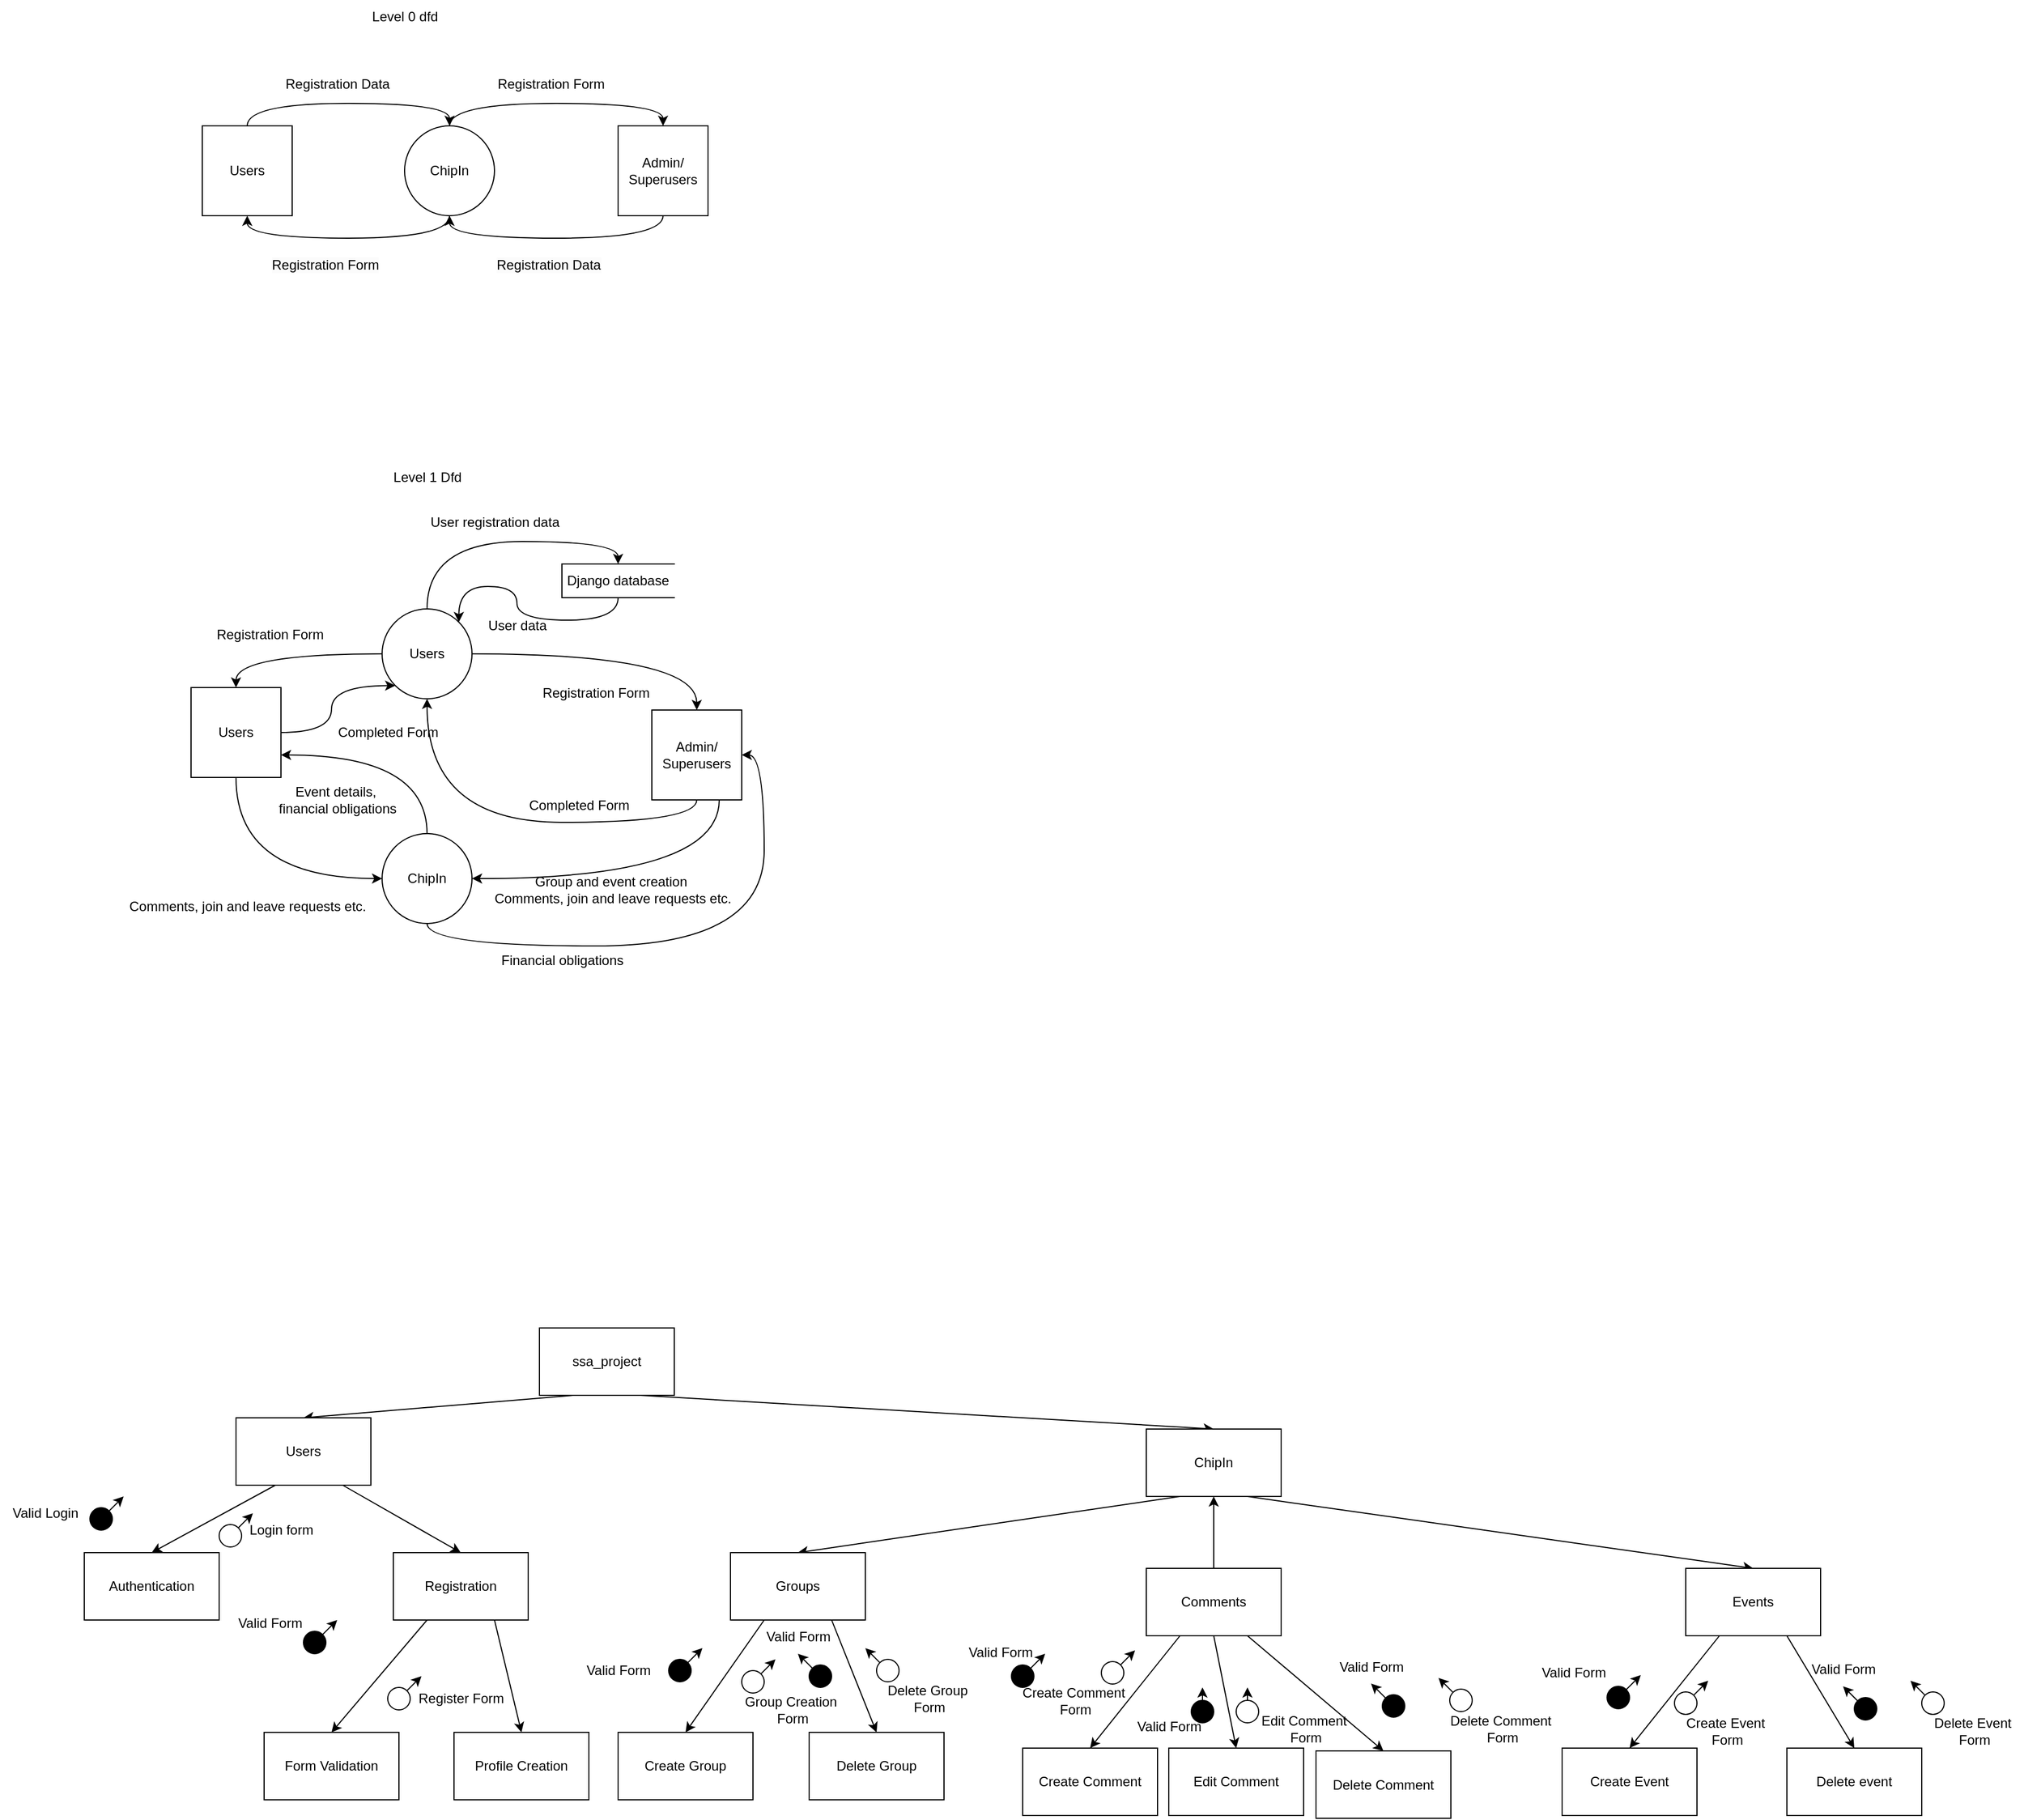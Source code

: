 <mxfile version="25.0.3">
  <diagram name="Page-1" id="mh5TE8xjFXt6lnArwRFl">
    <mxGraphModel dx="1908" dy="1236" grid="1" gridSize="10" guides="1" tooltips="1" connect="1" arrows="1" fold="1" page="1" pageScale="1" pageWidth="827" pageHeight="1169" math="0" shadow="0">
      <root>
        <mxCell id="0" />
        <mxCell id="1" parent="0" />
        <mxCell id="7SMq2916jZ5UGOuTQCkU-4" style="edgeStyle=orthogonalEdgeStyle;rounded=0;orthogonalLoop=1;jettySize=auto;html=1;exitX=0.5;exitY=0;exitDx=0;exitDy=0;entryX=0.5;entryY=0;entryDx=0;entryDy=0;curved=1;" parent="1" source="7SMq2916jZ5UGOuTQCkU-1" target="7SMq2916jZ5UGOuTQCkU-3" edge="1">
          <mxGeometry relative="1" as="geometry" />
        </mxCell>
        <mxCell id="7SMq2916jZ5UGOuTQCkU-10" style="edgeStyle=orthogonalEdgeStyle;rounded=0;orthogonalLoop=1;jettySize=auto;html=1;entryX=0.5;entryY=0;entryDx=0;entryDy=0;curved=1;exitX=0.5;exitY=0;exitDx=0;exitDy=0;" parent="1" source="7SMq2916jZ5UGOuTQCkU-2" target="7SMq2916jZ5UGOuTQCkU-1" edge="1">
          <mxGeometry relative="1" as="geometry">
            <mxPoint x="210" y="210" as="sourcePoint" />
          </mxGeometry>
        </mxCell>
        <mxCell id="7SMq2916jZ5UGOuTQCkU-1" value="ChipIn" style="ellipse;whiteSpace=wrap;html=1;aspect=fixed;" parent="1" vertex="1">
          <mxGeometry x="370" y="250" width="80" height="80" as="geometry" />
        </mxCell>
        <mxCell id="7SMq2916jZ5UGOuTQCkU-2" value="Users" style="whiteSpace=wrap;html=1;aspect=fixed;" parent="1" vertex="1">
          <mxGeometry x="190" y="250" width="80" height="80" as="geometry" />
        </mxCell>
        <mxCell id="7SMq2916jZ5UGOuTQCkU-3" value="Admin/&lt;div&gt;Superusers&lt;/div&gt;" style="whiteSpace=wrap;html=1;aspect=fixed;" parent="1" vertex="1">
          <mxGeometry x="560" y="250" width="80" height="80" as="geometry" />
        </mxCell>
        <mxCell id="7SMq2916jZ5UGOuTQCkU-7" style="edgeStyle=orthogonalEdgeStyle;rounded=0;orthogonalLoop=1;jettySize=auto;html=1;exitX=0.5;exitY=1;exitDx=0;exitDy=0;entryX=0.5;entryY=1;entryDx=0;entryDy=0;curved=1;" parent="1" source="7SMq2916jZ5UGOuTQCkU-3" target="7SMq2916jZ5UGOuTQCkU-1" edge="1">
          <mxGeometry relative="1" as="geometry">
            <mxPoint x="420" y="380" as="sourcePoint" />
            <mxPoint x="610" y="380" as="targetPoint" />
          </mxGeometry>
        </mxCell>
        <mxCell id="7SMq2916jZ5UGOuTQCkU-12" style="edgeStyle=orthogonalEdgeStyle;rounded=0;orthogonalLoop=1;jettySize=auto;html=1;exitX=0.5;exitY=1;exitDx=0;exitDy=0;entryX=0.5;entryY=1;entryDx=0;entryDy=0;curved=1;" parent="1" source="7SMq2916jZ5UGOuTQCkU-1" target="7SMq2916jZ5UGOuTQCkU-2" edge="1">
          <mxGeometry relative="1" as="geometry">
            <mxPoint x="430" y="390" as="sourcePoint" />
            <mxPoint x="250" y="390" as="targetPoint" />
          </mxGeometry>
        </mxCell>
        <mxCell id="7SMq2916jZ5UGOuTQCkU-13" value="Registration Data" style="text;html=1;align=center;verticalAlign=middle;resizable=0;points=[];autosize=1;strokeColor=none;fillColor=none;" parent="1" vertex="1">
          <mxGeometry x="250" y="198" width="120" height="30" as="geometry" />
        </mxCell>
        <mxCell id="7SMq2916jZ5UGOuTQCkU-14" value="&lt;span style=&quot;color: rgb(0, 0, 0); font-family: Helvetica; font-size: 12px; font-style: normal; font-variant-ligatures: normal; font-variant-caps: normal; font-weight: 400; letter-spacing: normal; orphans: 2; text-align: center; text-indent: 0px; text-transform: none; widows: 2; word-spacing: 0px; -webkit-text-stroke-width: 0px; white-space: nowrap; background-color: rgb(251, 251, 251); text-decoration-thickness: initial; text-decoration-style: initial; text-decoration-color: initial; display: inline !important; float: none;&quot;&gt;Registration Data&lt;/span&gt;" style="text;whiteSpace=wrap;html=1;" parent="1" vertex="1">
          <mxGeometry x="450" y="360" width="130" height="40" as="geometry" />
        </mxCell>
        <mxCell id="7SMq2916jZ5UGOuTQCkU-15" value="Registration Form" style="text;html=1;align=center;verticalAlign=middle;resizable=0;points=[];autosize=1;strokeColor=none;fillColor=none;" parent="1" vertex="1">
          <mxGeometry x="440" y="198" width="120" height="30" as="geometry" />
        </mxCell>
        <mxCell id="7SMq2916jZ5UGOuTQCkU-16" value="&lt;span style=&quot;color: rgb(0, 0, 0); font-family: Helvetica; font-size: 12px; font-style: normal; font-variant-ligatures: normal; font-variant-caps: normal; font-weight: 400; letter-spacing: normal; orphans: 2; text-align: center; text-indent: 0px; text-transform: none; widows: 2; word-spacing: 0px; -webkit-text-stroke-width: 0px; white-space: nowrap; background-color: rgb(251, 251, 251); text-decoration-thickness: initial; text-decoration-style: initial; text-decoration-color: initial; display: inline !important; float: none;&quot;&gt;Registration Form&lt;/span&gt;" style="text;whiteSpace=wrap;html=1;" parent="1" vertex="1">
          <mxGeometry x="250" y="360" width="130" height="40" as="geometry" />
        </mxCell>
        <mxCell id="7SMq2916jZ5UGOuTQCkU-46" style="edgeStyle=orthogonalEdgeStyle;rounded=0;orthogonalLoop=1;jettySize=auto;html=1;exitX=0.5;exitY=0;exitDx=0;exitDy=0;entryX=1;entryY=0.75;entryDx=0;entryDy=0;curved=1;" parent="1" source="7SMq2916jZ5UGOuTQCkU-19" target="7SMq2916jZ5UGOuTQCkU-29" edge="1">
          <mxGeometry relative="1" as="geometry" />
        </mxCell>
        <mxCell id="7SMq2916jZ5UGOuTQCkU-50" style="edgeStyle=orthogonalEdgeStyle;rounded=0;orthogonalLoop=1;jettySize=auto;html=1;exitX=0.5;exitY=1;exitDx=0;exitDy=0;entryX=1;entryY=0.5;entryDx=0;entryDy=0;curved=1;" parent="1" source="7SMq2916jZ5UGOuTQCkU-19" target="7SMq2916jZ5UGOuTQCkU-30" edge="1">
          <mxGeometry relative="1" as="geometry" />
        </mxCell>
        <mxCell id="7SMq2916jZ5UGOuTQCkU-19" value="ChipIn" style="ellipse;whiteSpace=wrap;html=1;aspect=fixed;" parent="1" vertex="1">
          <mxGeometry x="350" y="880" width="80" height="80" as="geometry" />
        </mxCell>
        <mxCell id="7SMq2916jZ5UGOuTQCkU-32" style="edgeStyle=orthogonalEdgeStyle;rounded=0;orthogonalLoop=1;jettySize=auto;html=1;exitX=0.5;exitY=0;exitDx=0;exitDy=0;entryX=0.5;entryY=0;entryDx=0;entryDy=0;curved=1;" parent="1" source="7SMq2916jZ5UGOuTQCkU-28" target="7SMq2916jZ5UGOuTQCkU-31" edge="1">
          <mxGeometry relative="1" as="geometry" />
        </mxCell>
        <mxCell id="7SMq2916jZ5UGOuTQCkU-36" style="edgeStyle=orthogonalEdgeStyle;rounded=0;orthogonalLoop=1;jettySize=auto;html=1;exitX=0;exitY=0.5;exitDx=0;exitDy=0;entryX=0.5;entryY=0;entryDx=0;entryDy=0;curved=1;" parent="1" source="7SMq2916jZ5UGOuTQCkU-28" target="7SMq2916jZ5UGOuTQCkU-29" edge="1">
          <mxGeometry relative="1" as="geometry" />
        </mxCell>
        <mxCell id="7SMq2916jZ5UGOuTQCkU-28" value="Users" style="ellipse;whiteSpace=wrap;html=1;aspect=fixed;" parent="1" vertex="1">
          <mxGeometry x="350" y="680" width="80" height="80" as="geometry" />
        </mxCell>
        <mxCell id="7SMq2916jZ5UGOuTQCkU-38" style="edgeStyle=orthogonalEdgeStyle;rounded=0;orthogonalLoop=1;jettySize=auto;html=1;exitX=1;exitY=0.5;exitDx=0;exitDy=0;entryX=0;entryY=1;entryDx=0;entryDy=0;curved=1;" parent="1" source="7SMq2916jZ5UGOuTQCkU-29" target="7SMq2916jZ5UGOuTQCkU-28" edge="1">
          <mxGeometry relative="1" as="geometry" />
        </mxCell>
        <mxCell id="7SMq2916jZ5UGOuTQCkU-45" style="edgeStyle=orthogonalEdgeStyle;rounded=0;orthogonalLoop=1;jettySize=auto;html=1;exitX=0.5;exitY=1;exitDx=0;exitDy=0;entryX=0;entryY=0.5;entryDx=0;entryDy=0;curved=1;" parent="1" source="7SMq2916jZ5UGOuTQCkU-29" target="7SMq2916jZ5UGOuTQCkU-19" edge="1">
          <mxGeometry relative="1" as="geometry" />
        </mxCell>
        <mxCell id="7SMq2916jZ5UGOuTQCkU-29" value="Users" style="whiteSpace=wrap;html=1;aspect=fixed;" parent="1" vertex="1">
          <mxGeometry x="180" y="750" width="80" height="80" as="geometry" />
        </mxCell>
        <mxCell id="7SMq2916jZ5UGOuTQCkU-49" style="edgeStyle=orthogonalEdgeStyle;rounded=0;orthogonalLoop=1;jettySize=auto;html=1;exitX=0.75;exitY=1;exitDx=0;exitDy=0;entryX=1;entryY=0.5;entryDx=0;entryDy=0;curved=1;" parent="1" source="7SMq2916jZ5UGOuTQCkU-30" target="7SMq2916jZ5UGOuTQCkU-19" edge="1">
          <mxGeometry relative="1" as="geometry" />
        </mxCell>
        <mxCell id="7SMq2916jZ5UGOuTQCkU-30" value="Admin/&lt;div&gt;Superusers&lt;/div&gt;" style="whiteSpace=wrap;html=1;aspect=fixed;" parent="1" vertex="1">
          <mxGeometry x="590" y="770" width="80" height="80" as="geometry" />
        </mxCell>
        <mxCell id="7SMq2916jZ5UGOuTQCkU-33" style="edgeStyle=orthogonalEdgeStyle;rounded=0;orthogonalLoop=1;jettySize=auto;html=1;exitX=0.5;exitY=1;exitDx=0;exitDy=0;entryX=1;entryY=0;entryDx=0;entryDy=0;curved=1;" parent="1" source="7SMq2916jZ5UGOuTQCkU-31" target="7SMq2916jZ5UGOuTQCkU-28" edge="1">
          <mxGeometry relative="1" as="geometry" />
        </mxCell>
        <mxCell id="7SMq2916jZ5UGOuTQCkU-31" value="Django database" style="html=1;dashed=0;whiteSpace=wrap;shape=partialRectangle;right=0;" parent="1" vertex="1">
          <mxGeometry x="510" y="640" width="100" height="30" as="geometry" />
        </mxCell>
        <mxCell id="7SMq2916jZ5UGOuTQCkU-34" value="User data" style="text;html=1;align=center;verticalAlign=middle;resizable=0;points=[];autosize=1;strokeColor=none;fillColor=none;" parent="1" vertex="1">
          <mxGeometry x="430" y="680" width="80" height="30" as="geometry" />
        </mxCell>
        <mxCell id="7SMq2916jZ5UGOuTQCkU-35" value="User registration data" style="text;html=1;align=center;verticalAlign=middle;resizable=0;points=[];autosize=1;strokeColor=none;fillColor=none;" parent="1" vertex="1">
          <mxGeometry x="380" y="588" width="140" height="30" as="geometry" />
        </mxCell>
        <mxCell id="7SMq2916jZ5UGOuTQCkU-37" value="Registration Form" style="text;html=1;align=center;verticalAlign=middle;resizable=0;points=[];autosize=1;strokeColor=none;fillColor=none;" parent="1" vertex="1">
          <mxGeometry x="190" y="688" width="120" height="30" as="geometry" />
        </mxCell>
        <mxCell id="7SMq2916jZ5UGOuTQCkU-39" value="Completed Form" style="text;html=1;align=center;verticalAlign=middle;resizable=0;points=[];autosize=1;strokeColor=none;fillColor=none;" parent="1" vertex="1">
          <mxGeometry x="300" y="775" width="110" height="30" as="geometry" />
        </mxCell>
        <mxCell id="7SMq2916jZ5UGOuTQCkU-40" style="edgeStyle=orthogonalEdgeStyle;rounded=0;orthogonalLoop=1;jettySize=auto;html=1;entryX=0.5;entryY=0;entryDx=0;entryDy=0;curved=1;exitX=1;exitY=0.5;exitDx=0;exitDy=0;" parent="1" source="7SMq2916jZ5UGOuTQCkU-28" target="7SMq2916jZ5UGOuTQCkU-30" edge="1">
          <mxGeometry relative="1" as="geometry">
            <mxPoint x="600" y="700" as="sourcePoint" />
            <mxPoint x="460" y="785.5" as="targetPoint" />
          </mxGeometry>
        </mxCell>
        <mxCell id="7SMq2916jZ5UGOuTQCkU-41" style="edgeStyle=orthogonalEdgeStyle;rounded=0;orthogonalLoop=1;jettySize=auto;html=1;exitX=0.5;exitY=1;exitDx=0;exitDy=0;entryX=0.5;entryY=1;entryDx=0;entryDy=0;curved=1;" parent="1" source="7SMq2916jZ5UGOuTQCkU-30" target="7SMq2916jZ5UGOuTQCkU-28" edge="1">
          <mxGeometry relative="1" as="geometry">
            <mxPoint x="500" y="825.5" as="sourcePoint" />
            <mxPoint x="602" y="783.5" as="targetPoint" />
          </mxGeometry>
        </mxCell>
        <mxCell id="7SMq2916jZ5UGOuTQCkU-42" value="Registration Form" style="text;html=1;align=center;verticalAlign=middle;resizable=0;points=[];autosize=1;strokeColor=none;fillColor=none;" parent="1" vertex="1">
          <mxGeometry x="480" y="740" width="120" height="30" as="geometry" />
        </mxCell>
        <mxCell id="7SMq2916jZ5UGOuTQCkU-43" value="Completed Form" style="text;html=1;align=center;verticalAlign=middle;resizable=0;points=[];autosize=1;strokeColor=none;fillColor=none;" parent="1" vertex="1">
          <mxGeometry x="470" y="840" width="110" height="30" as="geometry" />
        </mxCell>
        <mxCell id="7SMq2916jZ5UGOuTQCkU-47" value="Comments, join and leave requests etc." style="text;html=1;align=center;verticalAlign=middle;resizable=0;points=[];autosize=1;strokeColor=none;fillColor=none;" parent="1" vertex="1">
          <mxGeometry x="115" y="930" width="230" height="30" as="geometry" />
        </mxCell>
        <mxCell id="7SMq2916jZ5UGOuTQCkU-48" value="Event details,&amp;nbsp;&lt;div&gt;financial obligations&lt;/div&gt;" style="text;html=1;align=center;verticalAlign=middle;resizable=0;points=[];autosize=1;strokeColor=none;fillColor=none;" parent="1" vertex="1">
          <mxGeometry x="245" y="830" width="130" height="40" as="geometry" />
        </mxCell>
        <mxCell id="7SMq2916jZ5UGOuTQCkU-51" value="Group and event creation&amp;nbsp;&lt;div&gt;Comments, join and leave requests etc.&lt;/div&gt;" style="text;html=1;align=center;verticalAlign=middle;resizable=0;points=[];autosize=1;strokeColor=none;fillColor=none;" parent="1" vertex="1">
          <mxGeometry x="440" y="910" width="230" height="40" as="geometry" />
        </mxCell>
        <mxCell id="7SMq2916jZ5UGOuTQCkU-52" value="Financial obligations" style="text;html=1;align=center;verticalAlign=middle;resizable=0;points=[];autosize=1;strokeColor=none;fillColor=none;" parent="1" vertex="1">
          <mxGeometry x="445" y="978" width="130" height="30" as="geometry" />
        </mxCell>
        <mxCell id="7SMq2916jZ5UGOuTQCkU-53" value="Level 1 Dfd" style="text;html=1;align=center;verticalAlign=middle;resizable=0;points=[];autosize=1;strokeColor=none;fillColor=none;" parent="1" vertex="1">
          <mxGeometry x="350" y="548" width="80" height="30" as="geometry" />
        </mxCell>
        <mxCell id="7SMq2916jZ5UGOuTQCkU-54" value="Level 0 dfd" style="text;html=1;align=center;verticalAlign=middle;resizable=0;points=[];autosize=1;strokeColor=none;fillColor=none;" parent="1" vertex="1">
          <mxGeometry x="330" y="138" width="80" height="30" as="geometry" />
        </mxCell>
        <mxCell id="2wG7VykAa7OX1IU5VSbJ-4" style="rounded=0;orthogonalLoop=1;jettySize=auto;html=1;exitX=0.25;exitY=1;exitDx=0;exitDy=0;entryX=0.5;entryY=0;entryDx=0;entryDy=0;" edge="1" parent="1" source="2wG7VykAa7OX1IU5VSbJ-1" target="2wG7VykAa7OX1IU5VSbJ-3">
          <mxGeometry relative="1" as="geometry" />
        </mxCell>
        <mxCell id="2wG7VykAa7OX1IU5VSbJ-5" style="rounded=0;orthogonalLoop=1;jettySize=auto;html=1;exitX=0.75;exitY=1;exitDx=0;exitDy=0;entryX=0.5;entryY=0;entryDx=0;entryDy=0;" edge="1" parent="1" source="2wG7VykAa7OX1IU5VSbJ-1" target="2wG7VykAa7OX1IU5VSbJ-2">
          <mxGeometry relative="1" as="geometry" />
        </mxCell>
        <mxCell id="2wG7VykAa7OX1IU5VSbJ-1" value="ssa_project" style="rounded=0;whiteSpace=wrap;html=1;" vertex="1" parent="1">
          <mxGeometry x="490" y="1320" width="120" height="60" as="geometry" />
        </mxCell>
        <mxCell id="2wG7VykAa7OX1IU5VSbJ-48" style="rounded=0;orthogonalLoop=1;jettySize=auto;html=1;exitX=0.25;exitY=1;exitDx=0;exitDy=0;entryX=0.5;entryY=0;entryDx=0;entryDy=0;" edge="1" parent="1" source="2wG7VykAa7OX1IU5VSbJ-2" target="2wG7VykAa7OX1IU5VSbJ-38">
          <mxGeometry relative="1" as="geometry" />
        </mxCell>
        <mxCell id="2wG7VykAa7OX1IU5VSbJ-49" style="rounded=0;orthogonalLoop=1;jettySize=auto;html=1;exitX=0.75;exitY=1;exitDx=0;exitDy=0;entryX=0.5;entryY=0;entryDx=0;entryDy=0;" edge="1" parent="1" source="2wG7VykAa7OX1IU5VSbJ-2" target="2wG7VykAa7OX1IU5VSbJ-28">
          <mxGeometry relative="1" as="geometry" />
        </mxCell>
        <mxCell id="2wG7VykAa7OX1IU5VSbJ-2" value="ChipIn" style="rounded=0;whiteSpace=wrap;html=1;" vertex="1" parent="1">
          <mxGeometry x="1030" y="1410" width="120" height="60" as="geometry" />
        </mxCell>
        <mxCell id="2wG7VykAa7OX1IU5VSbJ-3" value="Users" style="rounded=0;whiteSpace=wrap;html=1;" vertex="1" parent="1">
          <mxGeometry x="220" y="1400" width="120" height="60" as="geometry" />
        </mxCell>
        <mxCell id="2wG7VykAa7OX1IU5VSbJ-6" style="rounded=0;orthogonalLoop=1;jettySize=auto;html=1;exitX=0.25;exitY=1;exitDx=0;exitDy=0;entryX=0.5;entryY=0;entryDx=0;entryDy=0;" edge="1" parent="1" target="2wG7VykAa7OX1IU5VSbJ-9">
          <mxGeometry relative="1" as="geometry">
            <mxPoint x="255" y="1460" as="sourcePoint" />
          </mxGeometry>
        </mxCell>
        <mxCell id="2wG7VykAa7OX1IU5VSbJ-7" style="rounded=0;orthogonalLoop=1;jettySize=auto;html=1;exitX=0.75;exitY=1;exitDx=0;exitDy=0;entryX=0.5;entryY=0;entryDx=0;entryDy=0;" edge="1" parent="1" target="2wG7VykAa7OX1IU5VSbJ-8">
          <mxGeometry relative="1" as="geometry">
            <mxPoint x="315" y="1460" as="sourcePoint" />
          </mxGeometry>
        </mxCell>
        <mxCell id="2wG7VykAa7OX1IU5VSbJ-8" value="Registration" style="rounded=0;whiteSpace=wrap;html=1;" vertex="1" parent="1">
          <mxGeometry x="360" y="1520" width="120" height="60" as="geometry" />
        </mxCell>
        <mxCell id="2wG7VykAa7OX1IU5VSbJ-9" value="Authentication" style="rounded=0;whiteSpace=wrap;html=1;" vertex="1" parent="1">
          <mxGeometry x="85" y="1520" width="120" height="60" as="geometry" />
        </mxCell>
        <mxCell id="2wG7VykAa7OX1IU5VSbJ-10" style="rounded=0;orthogonalLoop=1;jettySize=auto;html=1;exitX=0.25;exitY=1;exitDx=0;exitDy=0;entryX=0.5;entryY=0;entryDx=0;entryDy=0;" edge="1" parent="1" target="2wG7VykAa7OX1IU5VSbJ-13" source="2wG7VykAa7OX1IU5VSbJ-8">
          <mxGeometry relative="1" as="geometry">
            <mxPoint x="385" y="1570" as="sourcePoint" />
          </mxGeometry>
        </mxCell>
        <mxCell id="2wG7VykAa7OX1IU5VSbJ-11" style="rounded=0;orthogonalLoop=1;jettySize=auto;html=1;exitX=0.75;exitY=1;exitDx=0;exitDy=0;entryX=0.5;entryY=0;entryDx=0;entryDy=0;" edge="1" parent="1" target="2wG7VykAa7OX1IU5VSbJ-12" source="2wG7VykAa7OX1IU5VSbJ-8">
          <mxGeometry relative="1" as="geometry">
            <mxPoint x="445" y="1570" as="sourcePoint" />
          </mxGeometry>
        </mxCell>
        <mxCell id="2wG7VykAa7OX1IU5VSbJ-12" value="Profile Creation" style="rounded=0;whiteSpace=wrap;html=1;" vertex="1" parent="1">
          <mxGeometry x="414" y="1680" width="120" height="60" as="geometry" />
        </mxCell>
        <mxCell id="2wG7VykAa7OX1IU5VSbJ-13" value="Form Validation" style="rounded=0;whiteSpace=wrap;html=1;" vertex="1" parent="1">
          <mxGeometry x="245" y="1680" width="120" height="60" as="geometry" />
        </mxCell>
        <mxCell id="2wG7VykAa7OX1IU5VSbJ-15" value="Valid Login" style="text;html=1;align=center;verticalAlign=middle;resizable=0;points=[];autosize=1;strokeColor=none;fillColor=none;" vertex="1" parent="1">
          <mxGeometry x="10" y="1470" width="80" height="30" as="geometry" />
        </mxCell>
        <mxCell id="2wG7VykAa7OX1IU5VSbJ-20" style="rounded=0;orthogonalLoop=1;jettySize=auto;html=1;exitX=1;exitY=0;exitDx=0;exitDy=0;" edge="1" parent="1" source="2wG7VykAa7OX1IU5VSbJ-18">
          <mxGeometry relative="1" as="geometry">
            <mxPoint x="310" y="1580" as="targetPoint" />
          </mxGeometry>
        </mxCell>
        <mxCell id="2wG7VykAa7OX1IU5VSbJ-18" value="" style="ellipse;whiteSpace=wrap;html=1;aspect=fixed;fillColor=#000000;" vertex="1" parent="1">
          <mxGeometry x="280" y="1590" width="20" height="20" as="geometry" />
        </mxCell>
        <mxCell id="2wG7VykAa7OX1IU5VSbJ-21" value="Valid Form" style="text;html=1;align=center;verticalAlign=middle;resizable=0;points=[];autosize=1;strokeColor=none;fillColor=none;" vertex="1" parent="1">
          <mxGeometry x="210" y="1568" width="80" height="30" as="geometry" />
        </mxCell>
        <mxCell id="2wG7VykAa7OX1IU5VSbJ-24" value="Register Form" style="text;html=1;align=center;verticalAlign=middle;resizable=0;points=[];autosize=1;strokeColor=none;fillColor=none;" vertex="1" parent="1">
          <mxGeometry x="370" y="1635" width="100" height="30" as="geometry" />
        </mxCell>
        <mxCell id="2wG7VykAa7OX1IU5VSbJ-27" value="Login form" style="text;html=1;align=center;verticalAlign=middle;resizable=0;points=[];autosize=1;strokeColor=none;fillColor=none;" vertex="1" parent="1">
          <mxGeometry x="220" y="1485" width="80" height="30" as="geometry" />
        </mxCell>
        <mxCell id="2wG7VykAa7OX1IU5VSbJ-28" value="Events" style="rounded=0;whiteSpace=wrap;html=1;" vertex="1" parent="1">
          <mxGeometry x="1510" y="1534" width="120" height="60" as="geometry" />
        </mxCell>
        <mxCell id="2wG7VykAa7OX1IU5VSbJ-29" style="rounded=0;orthogonalLoop=1;jettySize=auto;html=1;exitX=0.25;exitY=1;exitDx=0;exitDy=0;entryX=0.5;entryY=0;entryDx=0;entryDy=0;" edge="1" parent="1" target="2wG7VykAa7OX1IU5VSbJ-32" source="2wG7VykAa7OX1IU5VSbJ-28">
          <mxGeometry relative="1" as="geometry">
            <mxPoint x="1535" y="1584" as="sourcePoint" />
          </mxGeometry>
        </mxCell>
        <mxCell id="2wG7VykAa7OX1IU5VSbJ-30" style="rounded=0;orthogonalLoop=1;jettySize=auto;html=1;exitX=0.75;exitY=1;exitDx=0;exitDy=0;entryX=0.5;entryY=0;entryDx=0;entryDy=0;" edge="1" parent="1" target="2wG7VykAa7OX1IU5VSbJ-31" source="2wG7VykAa7OX1IU5VSbJ-28">
          <mxGeometry relative="1" as="geometry">
            <mxPoint x="1595" y="1584" as="sourcePoint" />
          </mxGeometry>
        </mxCell>
        <mxCell id="2wG7VykAa7OX1IU5VSbJ-31" value="Delete event" style="rounded=0;whiteSpace=wrap;html=1;" vertex="1" parent="1">
          <mxGeometry x="1600" y="1694" width="120" height="60" as="geometry" />
        </mxCell>
        <mxCell id="2wG7VykAa7OX1IU5VSbJ-32" value="Create Event" style="rounded=0;whiteSpace=wrap;html=1;" vertex="1" parent="1">
          <mxGeometry x="1400" y="1694" width="120" height="60" as="geometry" />
        </mxCell>
        <mxCell id="2wG7VykAa7OX1IU5VSbJ-38" value="Groups" style="rounded=0;whiteSpace=wrap;html=1;" vertex="1" parent="1">
          <mxGeometry x="660" y="1520" width="120" height="60" as="geometry" />
        </mxCell>
        <mxCell id="2wG7VykAa7OX1IU5VSbJ-39" style="rounded=0;orthogonalLoop=1;jettySize=auto;html=1;exitX=0.25;exitY=1;exitDx=0;exitDy=0;entryX=0.5;entryY=0;entryDx=0;entryDy=0;" edge="1" parent="1" target="2wG7VykAa7OX1IU5VSbJ-42" source="2wG7VykAa7OX1IU5VSbJ-38">
          <mxGeometry relative="1" as="geometry">
            <mxPoint x="685" y="1570" as="sourcePoint" />
          </mxGeometry>
        </mxCell>
        <mxCell id="2wG7VykAa7OX1IU5VSbJ-40" style="rounded=0;orthogonalLoop=1;jettySize=auto;html=1;exitX=0.75;exitY=1;exitDx=0;exitDy=0;entryX=0.5;entryY=0;entryDx=0;entryDy=0;" edge="1" parent="1" target="2wG7VykAa7OX1IU5VSbJ-41" source="2wG7VykAa7OX1IU5VSbJ-38">
          <mxGeometry relative="1" as="geometry">
            <mxPoint x="745" y="1570" as="sourcePoint" />
          </mxGeometry>
        </mxCell>
        <mxCell id="2wG7VykAa7OX1IU5VSbJ-41" value="Delete Group" style="rounded=0;whiteSpace=wrap;html=1;" vertex="1" parent="1">
          <mxGeometry x="730" y="1680" width="120" height="60" as="geometry" />
        </mxCell>
        <mxCell id="2wG7VykAa7OX1IU5VSbJ-42" value="Create Group" style="rounded=0;whiteSpace=wrap;html=1;" vertex="1" parent="1">
          <mxGeometry x="560" y="1680" width="120" height="60" as="geometry" />
        </mxCell>
        <mxCell id="2wG7VykAa7OX1IU5VSbJ-51" style="rounded=0;orthogonalLoop=1;jettySize=auto;html=1;exitX=1;exitY=0;exitDx=0;exitDy=0;" edge="1" parent="1" source="2wG7VykAa7OX1IU5VSbJ-52">
          <mxGeometry relative="1" as="geometry">
            <mxPoint x="120" y="1470" as="targetPoint" />
          </mxGeometry>
        </mxCell>
        <mxCell id="2wG7VykAa7OX1IU5VSbJ-52" value="" style="ellipse;whiteSpace=wrap;html=1;aspect=fixed;fillColor=#000000;" vertex="1" parent="1">
          <mxGeometry x="90" y="1480" width="20" height="20" as="geometry" />
        </mxCell>
        <mxCell id="2wG7VykAa7OX1IU5VSbJ-53" style="rounded=0;orthogonalLoop=1;jettySize=auto;html=1;exitX=1;exitY=0;exitDx=0;exitDy=0;" edge="1" parent="1" source="2wG7VykAa7OX1IU5VSbJ-54">
          <mxGeometry relative="1" as="geometry">
            <mxPoint x="235" y="1485" as="targetPoint" />
          </mxGeometry>
        </mxCell>
        <mxCell id="2wG7VykAa7OX1IU5VSbJ-54" value="" style="ellipse;whiteSpace=wrap;html=1;aspect=fixed;fillColor=#FFFFFF;" vertex="1" parent="1">
          <mxGeometry x="205" y="1495" width="20" height="20" as="geometry" />
        </mxCell>
        <mxCell id="2wG7VykAa7OX1IU5VSbJ-55" style="rounded=0;orthogonalLoop=1;jettySize=auto;html=1;exitX=1;exitY=0;exitDx=0;exitDy=0;" edge="1" parent="1" source="2wG7VykAa7OX1IU5VSbJ-56">
          <mxGeometry relative="1" as="geometry">
            <mxPoint x="385" y="1630" as="targetPoint" />
          </mxGeometry>
        </mxCell>
        <mxCell id="2wG7VykAa7OX1IU5VSbJ-56" value="" style="ellipse;whiteSpace=wrap;html=1;aspect=fixed;fillColor=#FFFFFF;" vertex="1" parent="1">
          <mxGeometry x="355" y="1640" width="20" height="20" as="geometry" />
        </mxCell>
        <mxCell id="2wG7VykAa7OX1IU5VSbJ-59" style="rounded=0;orthogonalLoop=1;jettySize=auto;html=1;exitX=1;exitY=0;exitDx=0;exitDy=0;" edge="1" parent="1" source="2wG7VykAa7OX1IU5VSbJ-60">
          <mxGeometry relative="1" as="geometry">
            <mxPoint x="635" y="1605" as="targetPoint" />
          </mxGeometry>
        </mxCell>
        <mxCell id="2wG7VykAa7OX1IU5VSbJ-60" value="" style="ellipse;whiteSpace=wrap;html=1;aspect=fixed;fillColor=#000000;" vertex="1" parent="1">
          <mxGeometry x="605" y="1615" width="20" height="20" as="geometry" />
        </mxCell>
        <mxCell id="2wG7VykAa7OX1IU5VSbJ-61" value="Valid Form" style="text;html=1;align=center;verticalAlign=middle;resizable=0;points=[];autosize=1;strokeColor=none;fillColor=none;" vertex="1" parent="1">
          <mxGeometry x="520" y="1610" width="80" height="30" as="geometry" />
        </mxCell>
        <mxCell id="2wG7VykAa7OX1IU5VSbJ-62" style="rounded=0;orthogonalLoop=1;jettySize=auto;html=1;exitX=1;exitY=0;exitDx=0;exitDy=0;" edge="1" parent="1" source="2wG7VykAa7OX1IU5VSbJ-63">
          <mxGeometry relative="1" as="geometry">
            <mxPoint x="700" y="1615" as="targetPoint" />
          </mxGeometry>
        </mxCell>
        <mxCell id="2wG7VykAa7OX1IU5VSbJ-63" value="" style="ellipse;whiteSpace=wrap;html=1;aspect=fixed;fillColor=#FFFFFF;gradientColor=none;" vertex="1" parent="1">
          <mxGeometry x="670" y="1625" width="20" height="20" as="geometry" />
        </mxCell>
        <mxCell id="2wG7VykAa7OX1IU5VSbJ-64" value="Group Creation&amp;nbsp;&lt;div&gt;Form&lt;/div&gt;" style="text;html=1;align=center;verticalAlign=middle;resizable=0;points=[];autosize=1;strokeColor=none;fillColor=none;" vertex="1" parent="1">
          <mxGeometry x="660" y="1640" width="110" height="40" as="geometry" />
        </mxCell>
        <mxCell id="2wG7VykAa7OX1IU5VSbJ-65" value="Valid Form" style="text;html=1;align=center;verticalAlign=middle;resizable=0;points=[];autosize=1;strokeColor=none;fillColor=none;" vertex="1" parent="1">
          <mxGeometry x="1370" y="1612" width="80" height="30" as="geometry" />
        </mxCell>
        <mxCell id="2wG7VykAa7OX1IU5VSbJ-66" style="rounded=0;orthogonalLoop=1;jettySize=auto;html=1;exitX=1;exitY=0;exitDx=0;exitDy=0;" edge="1" parent="1" source="2wG7VykAa7OX1IU5VSbJ-67">
          <mxGeometry relative="1" as="geometry">
            <mxPoint x="1470" y="1629" as="targetPoint" />
          </mxGeometry>
        </mxCell>
        <mxCell id="2wG7VykAa7OX1IU5VSbJ-67" value="" style="ellipse;whiteSpace=wrap;html=1;aspect=fixed;fillColor=#000000;" vertex="1" parent="1">
          <mxGeometry x="1440" y="1639" width="20" height="20" as="geometry" />
        </mxCell>
        <mxCell id="2wG7VykAa7OX1IU5VSbJ-68" style="rounded=0;orthogonalLoop=1;jettySize=auto;html=1;exitX=1;exitY=0;exitDx=0;exitDy=0;" edge="1" parent="1" source="2wG7VykAa7OX1IU5VSbJ-69">
          <mxGeometry relative="1" as="geometry">
            <mxPoint x="1530" y="1634" as="targetPoint" />
          </mxGeometry>
        </mxCell>
        <mxCell id="2wG7VykAa7OX1IU5VSbJ-69" value="" style="ellipse;whiteSpace=wrap;html=1;aspect=fixed;fillColor=#FFFFFF;gradientColor=none;" vertex="1" parent="1">
          <mxGeometry x="1500" y="1644" width="20" height="20" as="geometry" />
        </mxCell>
        <mxCell id="2wG7VykAa7OX1IU5VSbJ-70" value="Create Event&lt;div&gt;&amp;nbsp;Form&lt;/div&gt;" style="text;html=1;align=center;verticalAlign=middle;resizable=0;points=[];autosize=1;strokeColor=none;fillColor=none;" vertex="1" parent="1">
          <mxGeometry x="1500" y="1659" width="90" height="40" as="geometry" />
        </mxCell>
        <mxCell id="2wG7VykAa7OX1IU5VSbJ-71" value="Valid Form" style="text;html=1;align=center;verticalAlign=middle;resizable=0;points=[];autosize=1;strokeColor=none;fillColor=none;" vertex="1" parent="1">
          <mxGeometry x="1610" y="1609" width="80" height="30" as="geometry" />
        </mxCell>
        <mxCell id="2wG7VykAa7OX1IU5VSbJ-78" style="rounded=0;orthogonalLoop=1;jettySize=auto;html=1;exitX=0;exitY=0;exitDx=0;exitDy=0;" edge="1" parent="1" source="2wG7VykAa7OX1IU5VSbJ-75">
          <mxGeometry relative="1" as="geometry">
            <mxPoint x="1710" y="1634.0" as="targetPoint" />
          </mxGeometry>
        </mxCell>
        <mxCell id="2wG7VykAa7OX1IU5VSbJ-75" value="" style="ellipse;whiteSpace=wrap;html=1;aspect=fixed;fillColor=#FFFFFF;gradientColor=none;" vertex="1" parent="1">
          <mxGeometry x="1720" y="1644" width="20" height="20" as="geometry" />
        </mxCell>
        <mxCell id="2wG7VykAa7OX1IU5VSbJ-76" value="Delete Event&lt;div&gt;&amp;nbsp;Form&lt;/div&gt;" style="text;html=1;align=center;verticalAlign=middle;resizable=0;points=[];autosize=1;strokeColor=none;fillColor=none;" vertex="1" parent="1">
          <mxGeometry x="1720" y="1659" width="90" height="40" as="geometry" />
        </mxCell>
        <mxCell id="2wG7VykAa7OX1IU5VSbJ-79" style="rounded=0;orthogonalLoop=1;jettySize=auto;html=1;exitX=0;exitY=0;exitDx=0;exitDy=0;" edge="1" parent="1" source="2wG7VykAa7OX1IU5VSbJ-80">
          <mxGeometry relative="1" as="geometry">
            <mxPoint x="1650" y="1639.0" as="targetPoint" />
          </mxGeometry>
        </mxCell>
        <mxCell id="2wG7VykAa7OX1IU5VSbJ-80" value="" style="ellipse;whiteSpace=wrap;html=1;aspect=fixed;fillColor=#000000;gradientColor=none;" vertex="1" parent="1">
          <mxGeometry x="1660" y="1649" width="20" height="20" as="geometry" />
        </mxCell>
        <mxCell id="2wG7VykAa7OX1IU5VSbJ-81" value="Valid Form" style="text;html=1;align=center;verticalAlign=middle;resizable=0;points=[];autosize=1;strokeColor=none;fillColor=none;" vertex="1" parent="1">
          <mxGeometry x="680" y="1580" width="80" height="30" as="geometry" />
        </mxCell>
        <mxCell id="2wG7VykAa7OX1IU5VSbJ-82" style="rounded=0;orthogonalLoop=1;jettySize=auto;html=1;exitX=0;exitY=0;exitDx=0;exitDy=0;" edge="1" parent="1" source="2wG7VykAa7OX1IU5VSbJ-83">
          <mxGeometry relative="1" as="geometry">
            <mxPoint x="780" y="1605.0" as="targetPoint" />
          </mxGeometry>
        </mxCell>
        <mxCell id="2wG7VykAa7OX1IU5VSbJ-83" value="" style="ellipse;whiteSpace=wrap;html=1;aspect=fixed;fillColor=#FFFFFF;gradientColor=none;" vertex="1" parent="1">
          <mxGeometry x="790" y="1615" width="20" height="20" as="geometry" />
        </mxCell>
        <mxCell id="2wG7VykAa7OX1IU5VSbJ-84" value="Delete Group&lt;div&gt;&amp;nbsp;Form&lt;/div&gt;" style="text;html=1;align=center;verticalAlign=middle;resizable=0;points=[];autosize=1;strokeColor=none;fillColor=none;" vertex="1" parent="1">
          <mxGeometry x="790" y="1630" width="90" height="40" as="geometry" />
        </mxCell>
        <mxCell id="2wG7VykAa7OX1IU5VSbJ-85" style="rounded=0;orthogonalLoop=1;jettySize=auto;html=1;exitX=0;exitY=0;exitDx=0;exitDy=0;" edge="1" parent="1" source="2wG7VykAa7OX1IU5VSbJ-86">
          <mxGeometry relative="1" as="geometry">
            <mxPoint x="720" y="1610.0" as="targetPoint" />
          </mxGeometry>
        </mxCell>
        <mxCell id="2wG7VykAa7OX1IU5VSbJ-86" value="" style="ellipse;whiteSpace=wrap;html=1;aspect=fixed;fillColor=#000000;gradientColor=none;" vertex="1" parent="1">
          <mxGeometry x="730" y="1620" width="20" height="20" as="geometry" />
        </mxCell>
        <mxCell id="2wG7VykAa7OX1IU5VSbJ-129" style="rounded=0;orthogonalLoop=1;jettySize=auto;html=1;exitX=0.5;exitY=0;exitDx=0;exitDy=0;entryX=0.5;entryY=1;entryDx=0;entryDy=0;" edge="1" parent="1" source="2wG7VykAa7OX1IU5VSbJ-104" target="2wG7VykAa7OX1IU5VSbJ-2">
          <mxGeometry relative="1" as="geometry" />
        </mxCell>
        <mxCell id="2wG7VykAa7OX1IU5VSbJ-104" value="Comments" style="rounded=0;whiteSpace=wrap;html=1;" vertex="1" parent="1">
          <mxGeometry x="1030" y="1534" width="120" height="60" as="geometry" />
        </mxCell>
        <mxCell id="2wG7VykAa7OX1IU5VSbJ-105" style="rounded=0;orthogonalLoop=1;jettySize=auto;html=1;exitX=0.25;exitY=1;exitDx=0;exitDy=0;entryX=0.5;entryY=0;entryDx=0;entryDy=0;" edge="1" parent="1" source="2wG7VykAa7OX1IU5VSbJ-104" target="2wG7VykAa7OX1IU5VSbJ-108">
          <mxGeometry relative="1" as="geometry">
            <mxPoint x="1055" y="1584" as="sourcePoint" />
          </mxGeometry>
        </mxCell>
        <mxCell id="2wG7VykAa7OX1IU5VSbJ-106" style="rounded=0;orthogonalLoop=1;jettySize=auto;html=1;exitX=0.75;exitY=1;exitDx=0;exitDy=0;entryX=0.5;entryY=0;entryDx=0;entryDy=0;" edge="1" parent="1" source="2wG7VykAa7OX1IU5VSbJ-104" target="2wG7VykAa7OX1IU5VSbJ-107">
          <mxGeometry relative="1" as="geometry">
            <mxPoint x="1115" y="1584" as="sourcePoint" />
          </mxGeometry>
        </mxCell>
        <mxCell id="2wG7VykAa7OX1IU5VSbJ-107" value="Delete Comment" style="rounded=0;whiteSpace=wrap;html=1;" vertex="1" parent="1">
          <mxGeometry x="1181" y="1696.5" width="120" height="60" as="geometry" />
        </mxCell>
        <mxCell id="2wG7VykAa7OX1IU5VSbJ-108" value="Create Comment" style="rounded=0;whiteSpace=wrap;html=1;" vertex="1" parent="1">
          <mxGeometry x="920" y="1694" width="120" height="60" as="geometry" />
        </mxCell>
        <mxCell id="2wG7VykAa7OX1IU5VSbJ-109" value="Valid Form" style="text;html=1;align=center;verticalAlign=middle;resizable=0;points=[];autosize=1;strokeColor=none;fillColor=none;" vertex="1" parent="1">
          <mxGeometry x="860" y="1594" width="80" height="30" as="geometry" />
        </mxCell>
        <mxCell id="2wG7VykAa7OX1IU5VSbJ-110" style="rounded=0;orthogonalLoop=1;jettySize=auto;html=1;exitX=1;exitY=0;exitDx=0;exitDy=0;" edge="1" parent="1" source="2wG7VykAa7OX1IU5VSbJ-111">
          <mxGeometry relative="1" as="geometry">
            <mxPoint x="940" y="1610" as="targetPoint" />
          </mxGeometry>
        </mxCell>
        <mxCell id="2wG7VykAa7OX1IU5VSbJ-111" value="" style="ellipse;whiteSpace=wrap;html=1;aspect=fixed;fillColor=#000000;" vertex="1" parent="1">
          <mxGeometry x="910" y="1620" width="20" height="20" as="geometry" />
        </mxCell>
        <mxCell id="2wG7VykAa7OX1IU5VSbJ-112" style="rounded=0;orthogonalLoop=1;jettySize=auto;html=1;exitX=1;exitY=0;exitDx=0;exitDy=0;" edge="1" parent="1" source="2wG7VykAa7OX1IU5VSbJ-113">
          <mxGeometry relative="1" as="geometry">
            <mxPoint x="1020" y="1607" as="targetPoint" />
          </mxGeometry>
        </mxCell>
        <mxCell id="2wG7VykAa7OX1IU5VSbJ-113" value="" style="ellipse;whiteSpace=wrap;html=1;aspect=fixed;fillColor=#FFFFFF;gradientColor=none;" vertex="1" parent="1">
          <mxGeometry x="990" y="1617" width="20" height="20" as="geometry" />
        </mxCell>
        <mxCell id="2wG7VykAa7OX1IU5VSbJ-114" value="Create Comment&lt;div&gt;&amp;nbsp;Form&lt;/div&gt;" style="text;html=1;align=center;verticalAlign=middle;resizable=0;points=[];autosize=1;strokeColor=none;fillColor=none;" vertex="1" parent="1">
          <mxGeometry x="910" y="1631.5" width="110" height="40" as="geometry" />
        </mxCell>
        <mxCell id="2wG7VykAa7OX1IU5VSbJ-115" value="Valid Form" style="text;html=1;align=center;verticalAlign=middle;resizable=0;points=[];autosize=1;strokeColor=none;fillColor=none;" vertex="1" parent="1">
          <mxGeometry x="1190" y="1606.5" width="80" height="30" as="geometry" />
        </mxCell>
        <mxCell id="2wG7VykAa7OX1IU5VSbJ-116" style="rounded=0;orthogonalLoop=1;jettySize=auto;html=1;exitX=0;exitY=0;exitDx=0;exitDy=0;" edge="1" parent="1" source="2wG7VykAa7OX1IU5VSbJ-117">
          <mxGeometry relative="1" as="geometry">
            <mxPoint x="1290" y="1631.5" as="targetPoint" />
          </mxGeometry>
        </mxCell>
        <mxCell id="2wG7VykAa7OX1IU5VSbJ-117" value="" style="ellipse;whiteSpace=wrap;html=1;aspect=fixed;fillColor=#FFFFFF;gradientColor=none;" vertex="1" parent="1">
          <mxGeometry x="1300" y="1641.5" width="20" height="20" as="geometry" />
        </mxCell>
        <mxCell id="2wG7VykAa7OX1IU5VSbJ-118" value="Delete Comment&lt;div&gt;&amp;nbsp;Form&lt;/div&gt;" style="text;html=1;align=center;verticalAlign=middle;resizable=0;points=[];autosize=1;strokeColor=none;fillColor=none;" vertex="1" parent="1">
          <mxGeometry x="1290" y="1656.5" width="110" height="40" as="geometry" />
        </mxCell>
        <mxCell id="2wG7VykAa7OX1IU5VSbJ-119" style="rounded=0;orthogonalLoop=1;jettySize=auto;html=1;exitX=0;exitY=0;exitDx=0;exitDy=0;" edge="1" parent="1" source="2wG7VykAa7OX1IU5VSbJ-120">
          <mxGeometry relative="1" as="geometry">
            <mxPoint x="1230" y="1636.5" as="targetPoint" />
          </mxGeometry>
        </mxCell>
        <mxCell id="2wG7VykAa7OX1IU5VSbJ-120" value="" style="ellipse;whiteSpace=wrap;html=1;aspect=fixed;fillColor=#000000;gradientColor=none;" vertex="1" parent="1">
          <mxGeometry x="1240" y="1646.5" width="20" height="20" as="geometry" />
        </mxCell>
        <mxCell id="2wG7VykAa7OX1IU5VSbJ-121" style="rounded=0;orthogonalLoop=1;jettySize=auto;html=1;exitX=0.5;exitY=1;exitDx=0;exitDy=0;entryX=0.5;entryY=0;entryDx=0;entryDy=0;" edge="1" parent="1" target="2wG7VykAa7OX1IU5VSbJ-122" source="2wG7VykAa7OX1IU5VSbJ-104">
          <mxGeometry relative="1" as="geometry">
            <mxPoint x="950" y="1754" as="sourcePoint" />
          </mxGeometry>
        </mxCell>
        <mxCell id="2wG7VykAa7OX1IU5VSbJ-122" value="Edit Comment" style="rounded=0;whiteSpace=wrap;html=1;" vertex="1" parent="1">
          <mxGeometry x="1050" y="1694" width="120" height="60" as="geometry" />
        </mxCell>
        <mxCell id="2wG7VykAa7OX1IU5VSbJ-123" value="Valid Form" style="text;html=1;align=center;verticalAlign=middle;resizable=0;points=[];autosize=1;strokeColor=none;fillColor=none;" vertex="1" parent="1">
          <mxGeometry x="1010" y="1660" width="80" height="30" as="geometry" />
        </mxCell>
        <mxCell id="2wG7VykAa7OX1IU5VSbJ-131" style="edgeStyle=orthogonalEdgeStyle;rounded=0;orthogonalLoop=1;jettySize=auto;html=1;exitX=0.5;exitY=0;exitDx=0;exitDy=0;" edge="1" parent="1" source="2wG7VykAa7OX1IU5VSbJ-125">
          <mxGeometry relative="1" as="geometry">
            <mxPoint x="1080" y="1640" as="targetPoint" />
          </mxGeometry>
        </mxCell>
        <mxCell id="2wG7VykAa7OX1IU5VSbJ-125" value="" style="ellipse;whiteSpace=wrap;html=1;aspect=fixed;fillColor=#000000;" vertex="1" parent="1">
          <mxGeometry x="1070" y="1651.5" width="20" height="20" as="geometry" />
        </mxCell>
        <mxCell id="2wG7VykAa7OX1IU5VSbJ-130" style="edgeStyle=orthogonalEdgeStyle;rounded=0;orthogonalLoop=1;jettySize=auto;html=1;exitX=0.5;exitY=0;exitDx=0;exitDy=0;" edge="1" parent="1" source="2wG7VykAa7OX1IU5VSbJ-127">
          <mxGeometry relative="1" as="geometry">
            <mxPoint x="1120" y="1640" as="targetPoint" />
          </mxGeometry>
        </mxCell>
        <mxCell id="2wG7VykAa7OX1IU5VSbJ-127" value="" style="ellipse;whiteSpace=wrap;html=1;aspect=fixed;fillColor=#FFFFFF;gradientColor=none;" vertex="1" parent="1">
          <mxGeometry x="1110" y="1651.5" width="20" height="20" as="geometry" />
        </mxCell>
        <mxCell id="2wG7VykAa7OX1IU5VSbJ-128" value="Edit Comment&lt;div&gt;&amp;nbsp;Form&lt;/div&gt;" style="text;html=1;align=center;verticalAlign=middle;resizable=0;points=[];autosize=1;strokeColor=none;fillColor=none;" vertex="1" parent="1">
          <mxGeometry x="1120" y="1656.5" width="100" height="40" as="geometry" />
        </mxCell>
      </root>
    </mxGraphModel>
  </diagram>
</mxfile>
